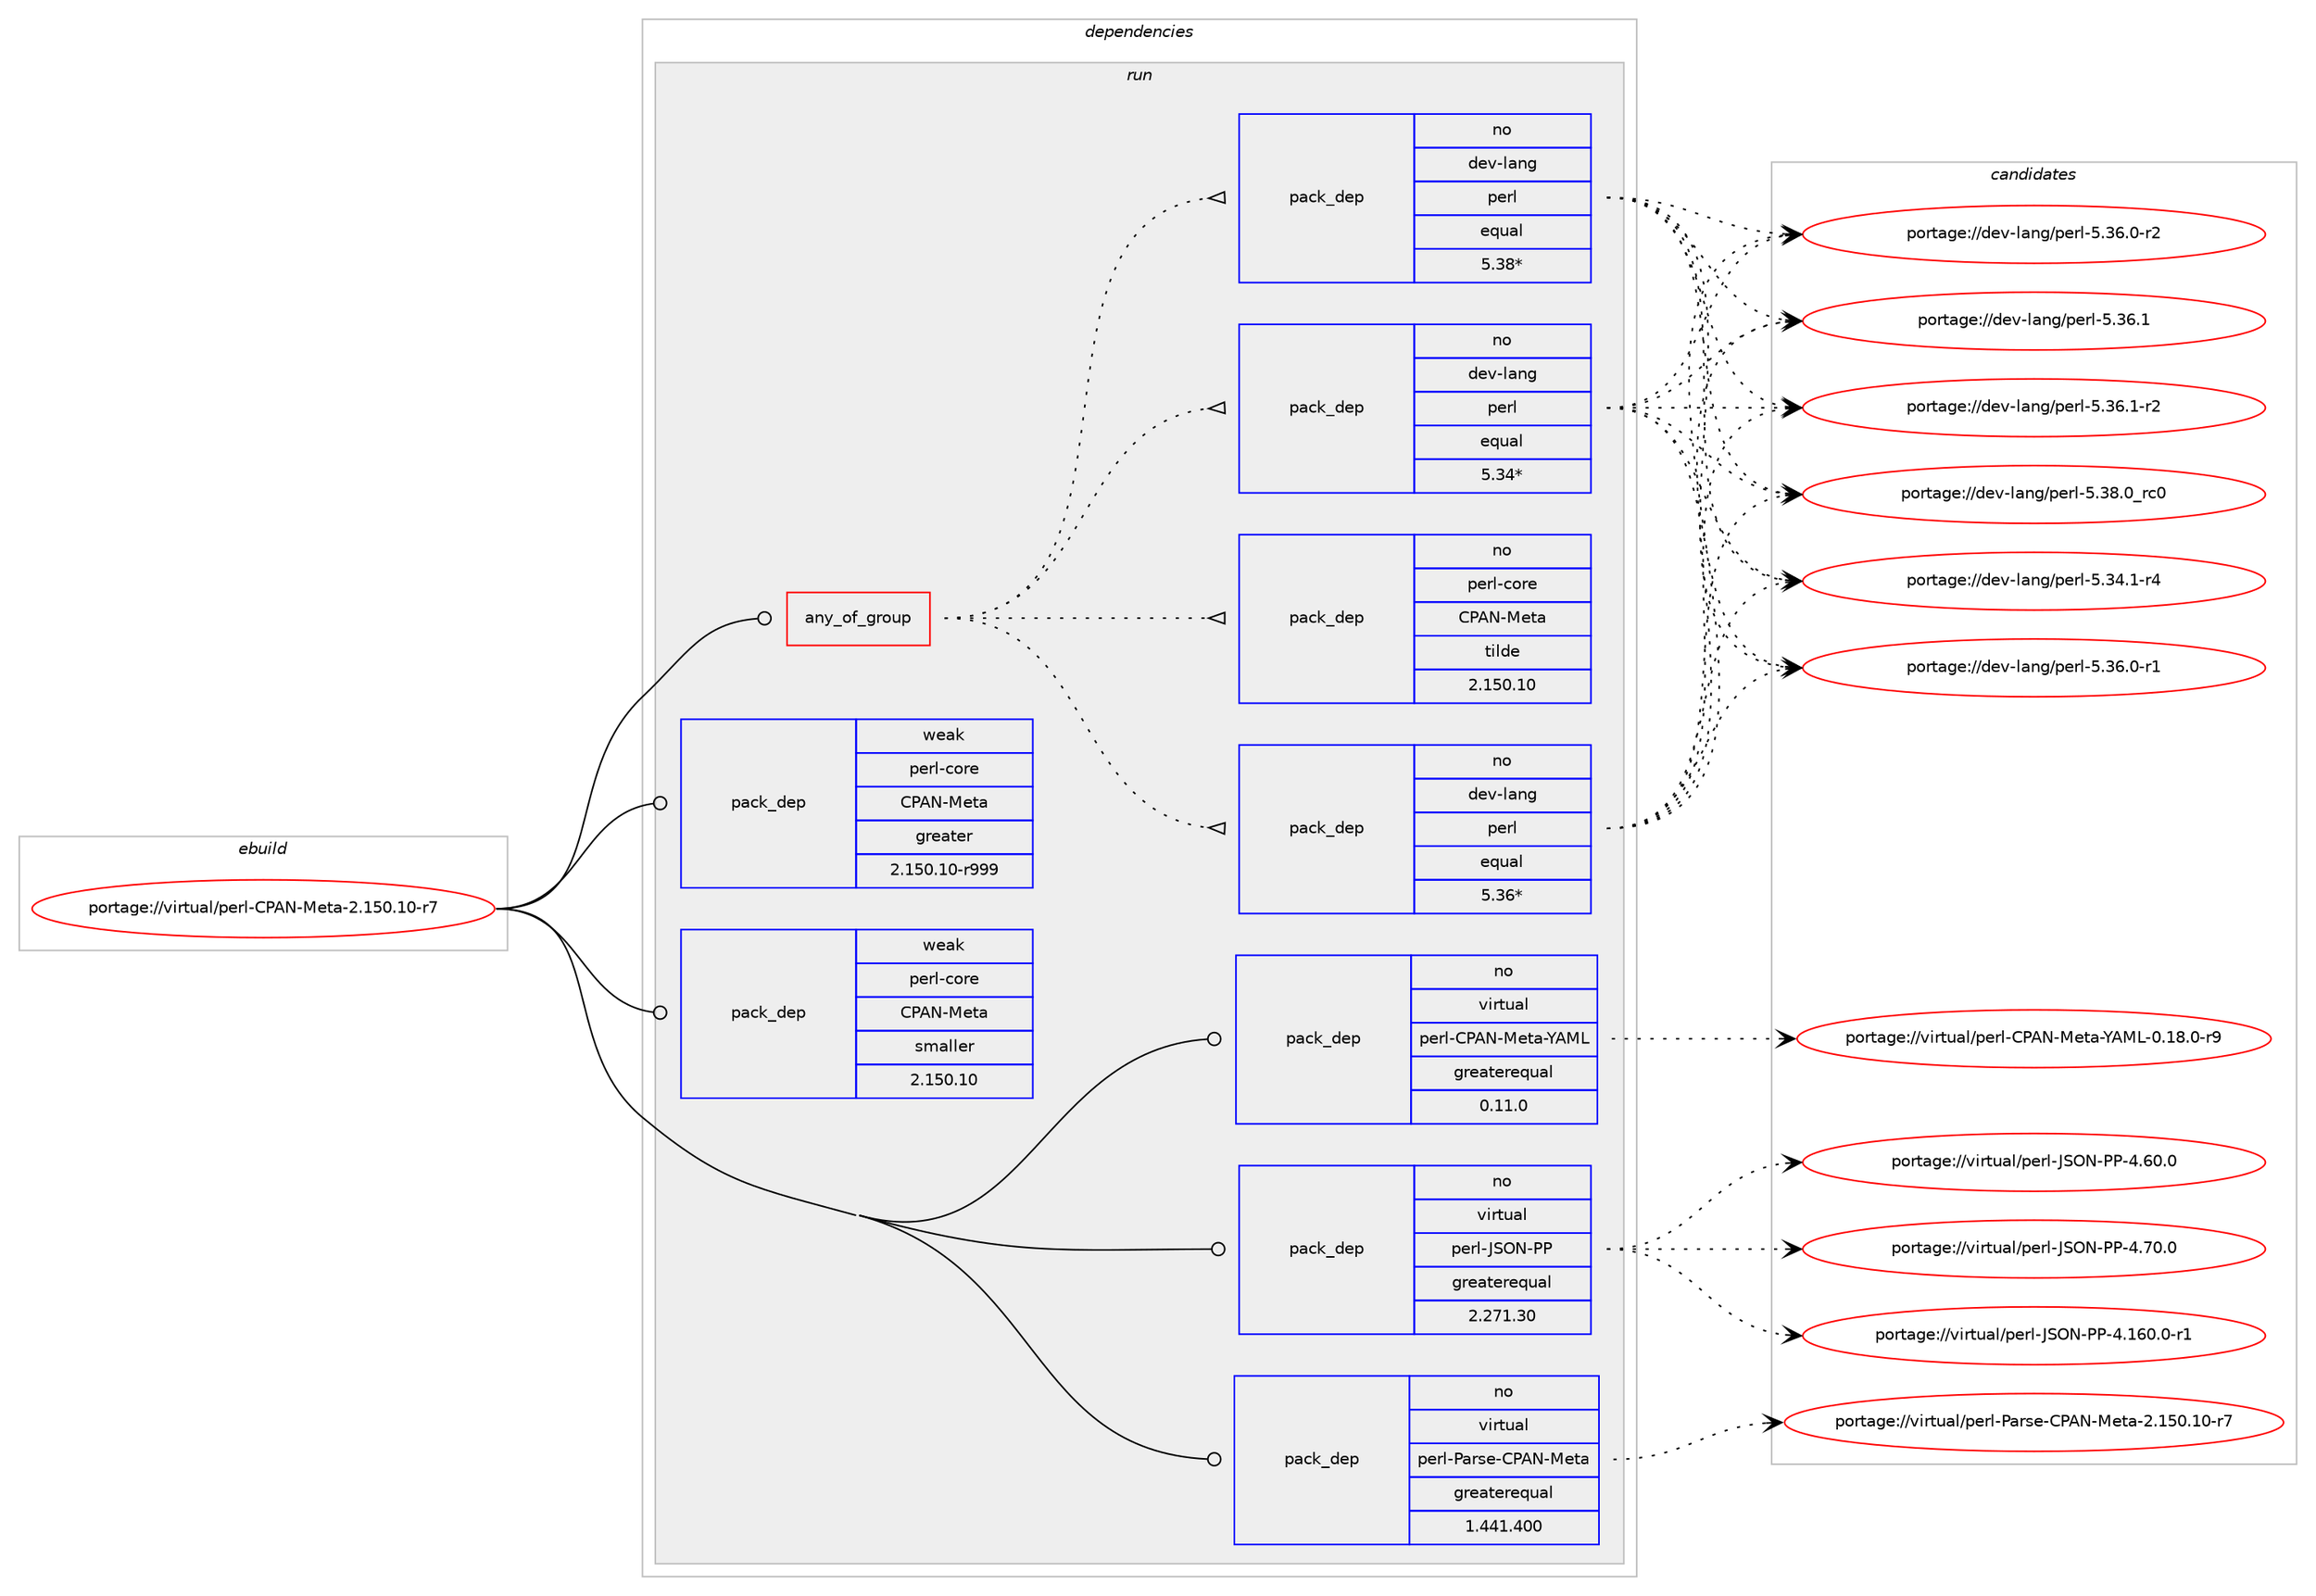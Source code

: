 digraph prolog {

# *************
# Graph options
# *************

newrank=true;
concentrate=true;
compound=true;
graph [rankdir=LR,fontname=Helvetica,fontsize=10,ranksep=1.5];#, ranksep=2.5, nodesep=0.2];
edge  [arrowhead=vee];
node  [fontname=Helvetica,fontsize=10];

# **********
# The ebuild
# **********

subgraph cluster_leftcol {
color=gray;
rank=same;
label=<<i>ebuild</i>>;
id [label="portage://virtual/perl-CPAN-Meta-2.150.10-r7", color=red, width=4, href="../virtual/perl-CPAN-Meta-2.150.10-r7.svg"];
}

# ****************
# The dependencies
# ****************

subgraph cluster_midcol {
color=gray;
label=<<i>dependencies</i>>;
subgraph cluster_compile {
fillcolor="#eeeeee";
style=filled;
label=<<i>compile</i>>;
}
subgraph cluster_compileandrun {
fillcolor="#eeeeee";
style=filled;
label=<<i>compile and run</i>>;
}
subgraph cluster_run {
fillcolor="#eeeeee";
style=filled;
label=<<i>run</i>>;
subgraph any32 {
dependency601 [label=<<TABLE BORDER="0" CELLBORDER="1" CELLSPACING="0" CELLPADDING="4"><TR><TD CELLPADDING="10">any_of_group</TD></TR></TABLE>>, shape=none, color=red];subgraph pack333 {
dependency602 [label=<<TABLE BORDER="0" CELLBORDER="1" CELLSPACING="0" CELLPADDING="4" WIDTH="220"><TR><TD ROWSPAN="6" CELLPADDING="30">pack_dep</TD></TR><TR><TD WIDTH="110">no</TD></TR><TR><TD>dev-lang</TD></TR><TR><TD>perl</TD></TR><TR><TD>equal</TD></TR><TR><TD>5.38*</TD></TR></TABLE>>, shape=none, color=blue];
}
dependency601:e -> dependency602:w [weight=20,style="dotted",arrowhead="oinv"];
subgraph pack334 {
dependency603 [label=<<TABLE BORDER="0" CELLBORDER="1" CELLSPACING="0" CELLPADDING="4" WIDTH="220"><TR><TD ROWSPAN="6" CELLPADDING="30">pack_dep</TD></TR><TR><TD WIDTH="110">no</TD></TR><TR><TD>dev-lang</TD></TR><TR><TD>perl</TD></TR><TR><TD>equal</TD></TR><TR><TD>5.36*</TD></TR></TABLE>>, shape=none, color=blue];
}
dependency601:e -> dependency603:w [weight=20,style="dotted",arrowhead="oinv"];
subgraph pack335 {
dependency604 [label=<<TABLE BORDER="0" CELLBORDER="1" CELLSPACING="0" CELLPADDING="4" WIDTH="220"><TR><TD ROWSPAN="6" CELLPADDING="30">pack_dep</TD></TR><TR><TD WIDTH="110">no</TD></TR><TR><TD>dev-lang</TD></TR><TR><TD>perl</TD></TR><TR><TD>equal</TD></TR><TR><TD>5.34*</TD></TR></TABLE>>, shape=none, color=blue];
}
dependency601:e -> dependency604:w [weight=20,style="dotted",arrowhead="oinv"];
subgraph pack336 {
dependency605 [label=<<TABLE BORDER="0" CELLBORDER="1" CELLSPACING="0" CELLPADDING="4" WIDTH="220"><TR><TD ROWSPAN="6" CELLPADDING="30">pack_dep</TD></TR><TR><TD WIDTH="110">no</TD></TR><TR><TD>perl-core</TD></TR><TR><TD>CPAN-Meta</TD></TR><TR><TD>tilde</TD></TR><TR><TD>2.150.10</TD></TR></TABLE>>, shape=none, color=blue];
}
dependency601:e -> dependency605:w [weight=20,style="dotted",arrowhead="oinv"];
}
id:e -> dependency601:w [weight=20,style="solid",arrowhead="odot"];
# *** BEGIN UNKNOWN DEPENDENCY TYPE (TODO) ***
# id -> package_dependency(portage://virtual/perl-CPAN-Meta-2.150.10-r7,run,no,dev-lang,perl,none,[,,],any_same_slot,[])
# *** END UNKNOWN DEPENDENCY TYPE (TODO) ***

subgraph pack337 {
dependency606 [label=<<TABLE BORDER="0" CELLBORDER="1" CELLSPACING="0" CELLPADDING="4" WIDTH="220"><TR><TD ROWSPAN="6" CELLPADDING="30">pack_dep</TD></TR><TR><TD WIDTH="110">no</TD></TR><TR><TD>virtual</TD></TR><TR><TD>perl-CPAN-Meta-YAML</TD></TR><TR><TD>greaterequal</TD></TR><TR><TD>0.11.0</TD></TR></TABLE>>, shape=none, color=blue];
}
id:e -> dependency606:w [weight=20,style="solid",arrowhead="odot"];
subgraph pack338 {
dependency607 [label=<<TABLE BORDER="0" CELLBORDER="1" CELLSPACING="0" CELLPADDING="4" WIDTH="220"><TR><TD ROWSPAN="6" CELLPADDING="30">pack_dep</TD></TR><TR><TD WIDTH="110">no</TD></TR><TR><TD>virtual</TD></TR><TR><TD>perl-JSON-PP</TD></TR><TR><TD>greaterequal</TD></TR><TR><TD>2.271.30</TD></TR></TABLE>>, shape=none, color=blue];
}
id:e -> dependency607:w [weight=20,style="solid",arrowhead="odot"];
subgraph pack339 {
dependency608 [label=<<TABLE BORDER="0" CELLBORDER="1" CELLSPACING="0" CELLPADDING="4" WIDTH="220"><TR><TD ROWSPAN="6" CELLPADDING="30">pack_dep</TD></TR><TR><TD WIDTH="110">no</TD></TR><TR><TD>virtual</TD></TR><TR><TD>perl-Parse-CPAN-Meta</TD></TR><TR><TD>greaterequal</TD></TR><TR><TD>1.441.400</TD></TR></TABLE>>, shape=none, color=blue];
}
id:e -> dependency608:w [weight=20,style="solid",arrowhead="odot"];
subgraph pack340 {
dependency609 [label=<<TABLE BORDER="0" CELLBORDER="1" CELLSPACING="0" CELLPADDING="4" WIDTH="220"><TR><TD ROWSPAN="6" CELLPADDING="30">pack_dep</TD></TR><TR><TD WIDTH="110">weak</TD></TR><TR><TD>perl-core</TD></TR><TR><TD>CPAN-Meta</TD></TR><TR><TD>greater</TD></TR><TR><TD>2.150.10-r999</TD></TR></TABLE>>, shape=none, color=blue];
}
id:e -> dependency609:w [weight=20,style="solid",arrowhead="odot"];
subgraph pack341 {
dependency610 [label=<<TABLE BORDER="0" CELLBORDER="1" CELLSPACING="0" CELLPADDING="4" WIDTH="220"><TR><TD ROWSPAN="6" CELLPADDING="30">pack_dep</TD></TR><TR><TD WIDTH="110">weak</TD></TR><TR><TD>perl-core</TD></TR><TR><TD>CPAN-Meta</TD></TR><TR><TD>smaller</TD></TR><TR><TD>2.150.10</TD></TR></TABLE>>, shape=none, color=blue];
}
id:e -> dependency610:w [weight=20,style="solid",arrowhead="odot"];
}
}

# **************
# The candidates
# **************

subgraph cluster_choices {
rank=same;
color=gray;
label=<<i>candidates</i>>;

subgraph choice333 {
color=black;
nodesep=1;
choice100101118451089711010347112101114108455346515246494511452 [label="portage://dev-lang/perl-5.34.1-r4", color=red, width=4,href="../dev-lang/perl-5.34.1-r4.svg"];
choice100101118451089711010347112101114108455346515446484511449 [label="portage://dev-lang/perl-5.36.0-r1", color=red, width=4,href="../dev-lang/perl-5.36.0-r1.svg"];
choice100101118451089711010347112101114108455346515446484511450 [label="portage://dev-lang/perl-5.36.0-r2", color=red, width=4,href="../dev-lang/perl-5.36.0-r2.svg"];
choice10010111845108971101034711210111410845534651544649 [label="portage://dev-lang/perl-5.36.1", color=red, width=4,href="../dev-lang/perl-5.36.1.svg"];
choice100101118451089711010347112101114108455346515446494511450 [label="portage://dev-lang/perl-5.36.1-r2", color=red, width=4,href="../dev-lang/perl-5.36.1-r2.svg"];
choice10010111845108971101034711210111410845534651564648951149948 [label="portage://dev-lang/perl-5.38.0_rc0", color=red, width=4,href="../dev-lang/perl-5.38.0_rc0.svg"];
dependency602:e -> choice100101118451089711010347112101114108455346515246494511452:w [style=dotted,weight="100"];
dependency602:e -> choice100101118451089711010347112101114108455346515446484511449:w [style=dotted,weight="100"];
dependency602:e -> choice100101118451089711010347112101114108455346515446484511450:w [style=dotted,weight="100"];
dependency602:e -> choice10010111845108971101034711210111410845534651544649:w [style=dotted,weight="100"];
dependency602:e -> choice100101118451089711010347112101114108455346515446494511450:w [style=dotted,weight="100"];
dependency602:e -> choice10010111845108971101034711210111410845534651564648951149948:w [style=dotted,weight="100"];
}
subgraph choice334 {
color=black;
nodesep=1;
choice100101118451089711010347112101114108455346515246494511452 [label="portage://dev-lang/perl-5.34.1-r4", color=red, width=4,href="../dev-lang/perl-5.34.1-r4.svg"];
choice100101118451089711010347112101114108455346515446484511449 [label="portage://dev-lang/perl-5.36.0-r1", color=red, width=4,href="../dev-lang/perl-5.36.0-r1.svg"];
choice100101118451089711010347112101114108455346515446484511450 [label="portage://dev-lang/perl-5.36.0-r2", color=red, width=4,href="../dev-lang/perl-5.36.0-r2.svg"];
choice10010111845108971101034711210111410845534651544649 [label="portage://dev-lang/perl-5.36.1", color=red, width=4,href="../dev-lang/perl-5.36.1.svg"];
choice100101118451089711010347112101114108455346515446494511450 [label="portage://dev-lang/perl-5.36.1-r2", color=red, width=4,href="../dev-lang/perl-5.36.1-r2.svg"];
choice10010111845108971101034711210111410845534651564648951149948 [label="portage://dev-lang/perl-5.38.0_rc0", color=red, width=4,href="../dev-lang/perl-5.38.0_rc0.svg"];
dependency603:e -> choice100101118451089711010347112101114108455346515246494511452:w [style=dotted,weight="100"];
dependency603:e -> choice100101118451089711010347112101114108455346515446484511449:w [style=dotted,weight="100"];
dependency603:e -> choice100101118451089711010347112101114108455346515446484511450:w [style=dotted,weight="100"];
dependency603:e -> choice10010111845108971101034711210111410845534651544649:w [style=dotted,weight="100"];
dependency603:e -> choice100101118451089711010347112101114108455346515446494511450:w [style=dotted,weight="100"];
dependency603:e -> choice10010111845108971101034711210111410845534651564648951149948:w [style=dotted,weight="100"];
}
subgraph choice335 {
color=black;
nodesep=1;
choice100101118451089711010347112101114108455346515246494511452 [label="portage://dev-lang/perl-5.34.1-r4", color=red, width=4,href="../dev-lang/perl-5.34.1-r4.svg"];
choice100101118451089711010347112101114108455346515446484511449 [label="portage://dev-lang/perl-5.36.0-r1", color=red, width=4,href="../dev-lang/perl-5.36.0-r1.svg"];
choice100101118451089711010347112101114108455346515446484511450 [label="portage://dev-lang/perl-5.36.0-r2", color=red, width=4,href="../dev-lang/perl-5.36.0-r2.svg"];
choice10010111845108971101034711210111410845534651544649 [label="portage://dev-lang/perl-5.36.1", color=red, width=4,href="../dev-lang/perl-5.36.1.svg"];
choice100101118451089711010347112101114108455346515446494511450 [label="portage://dev-lang/perl-5.36.1-r2", color=red, width=4,href="../dev-lang/perl-5.36.1-r2.svg"];
choice10010111845108971101034711210111410845534651564648951149948 [label="portage://dev-lang/perl-5.38.0_rc0", color=red, width=4,href="../dev-lang/perl-5.38.0_rc0.svg"];
dependency604:e -> choice100101118451089711010347112101114108455346515246494511452:w [style=dotted,weight="100"];
dependency604:e -> choice100101118451089711010347112101114108455346515446484511449:w [style=dotted,weight="100"];
dependency604:e -> choice100101118451089711010347112101114108455346515446484511450:w [style=dotted,weight="100"];
dependency604:e -> choice10010111845108971101034711210111410845534651544649:w [style=dotted,weight="100"];
dependency604:e -> choice100101118451089711010347112101114108455346515446494511450:w [style=dotted,weight="100"];
dependency604:e -> choice10010111845108971101034711210111410845534651564648951149948:w [style=dotted,weight="100"];
}
subgraph choice336 {
color=black;
nodesep=1;
}
subgraph choice337 {
color=black;
nodesep=1;
choice118105114116117971084711210111410845678065784577101116974589657776454846495646484511457 [label="portage://virtual/perl-CPAN-Meta-YAML-0.18.0-r9", color=red, width=4,href="../virtual/perl-CPAN-Meta-YAML-0.18.0-r9.svg"];
dependency606:e -> choice118105114116117971084711210111410845678065784577101116974589657776454846495646484511457:w [style=dotted,weight="100"];
}
subgraph choice338 {
color=black;
nodesep=1;
choice1181051141161179710847112101114108457483797845808045524649544846484511449 [label="portage://virtual/perl-JSON-PP-4.160.0-r1", color=red, width=4,href="../virtual/perl-JSON-PP-4.160.0-r1.svg"];
choice1181051141161179710847112101114108457483797845808045524654484648 [label="portage://virtual/perl-JSON-PP-4.60.0", color=red, width=4,href="../virtual/perl-JSON-PP-4.60.0.svg"];
choice1181051141161179710847112101114108457483797845808045524655484648 [label="portage://virtual/perl-JSON-PP-4.70.0", color=red, width=4,href="../virtual/perl-JSON-PP-4.70.0.svg"];
dependency607:e -> choice1181051141161179710847112101114108457483797845808045524649544846484511449:w [style=dotted,weight="100"];
dependency607:e -> choice1181051141161179710847112101114108457483797845808045524654484648:w [style=dotted,weight="100"];
dependency607:e -> choice1181051141161179710847112101114108457483797845808045524655484648:w [style=dotted,weight="100"];
}
subgraph choice339 {
color=black;
nodesep=1;
choice118105114116117971084711210111410845809711411510145678065784577101116974550464953484649484511455 [label="portage://virtual/perl-Parse-CPAN-Meta-2.150.10-r7", color=red, width=4,href="../virtual/perl-Parse-CPAN-Meta-2.150.10-r7.svg"];
dependency608:e -> choice118105114116117971084711210111410845809711411510145678065784577101116974550464953484649484511455:w [style=dotted,weight="100"];
}
subgraph choice340 {
color=black;
nodesep=1;
}
subgraph choice341 {
color=black;
nodesep=1;
}
}

}
